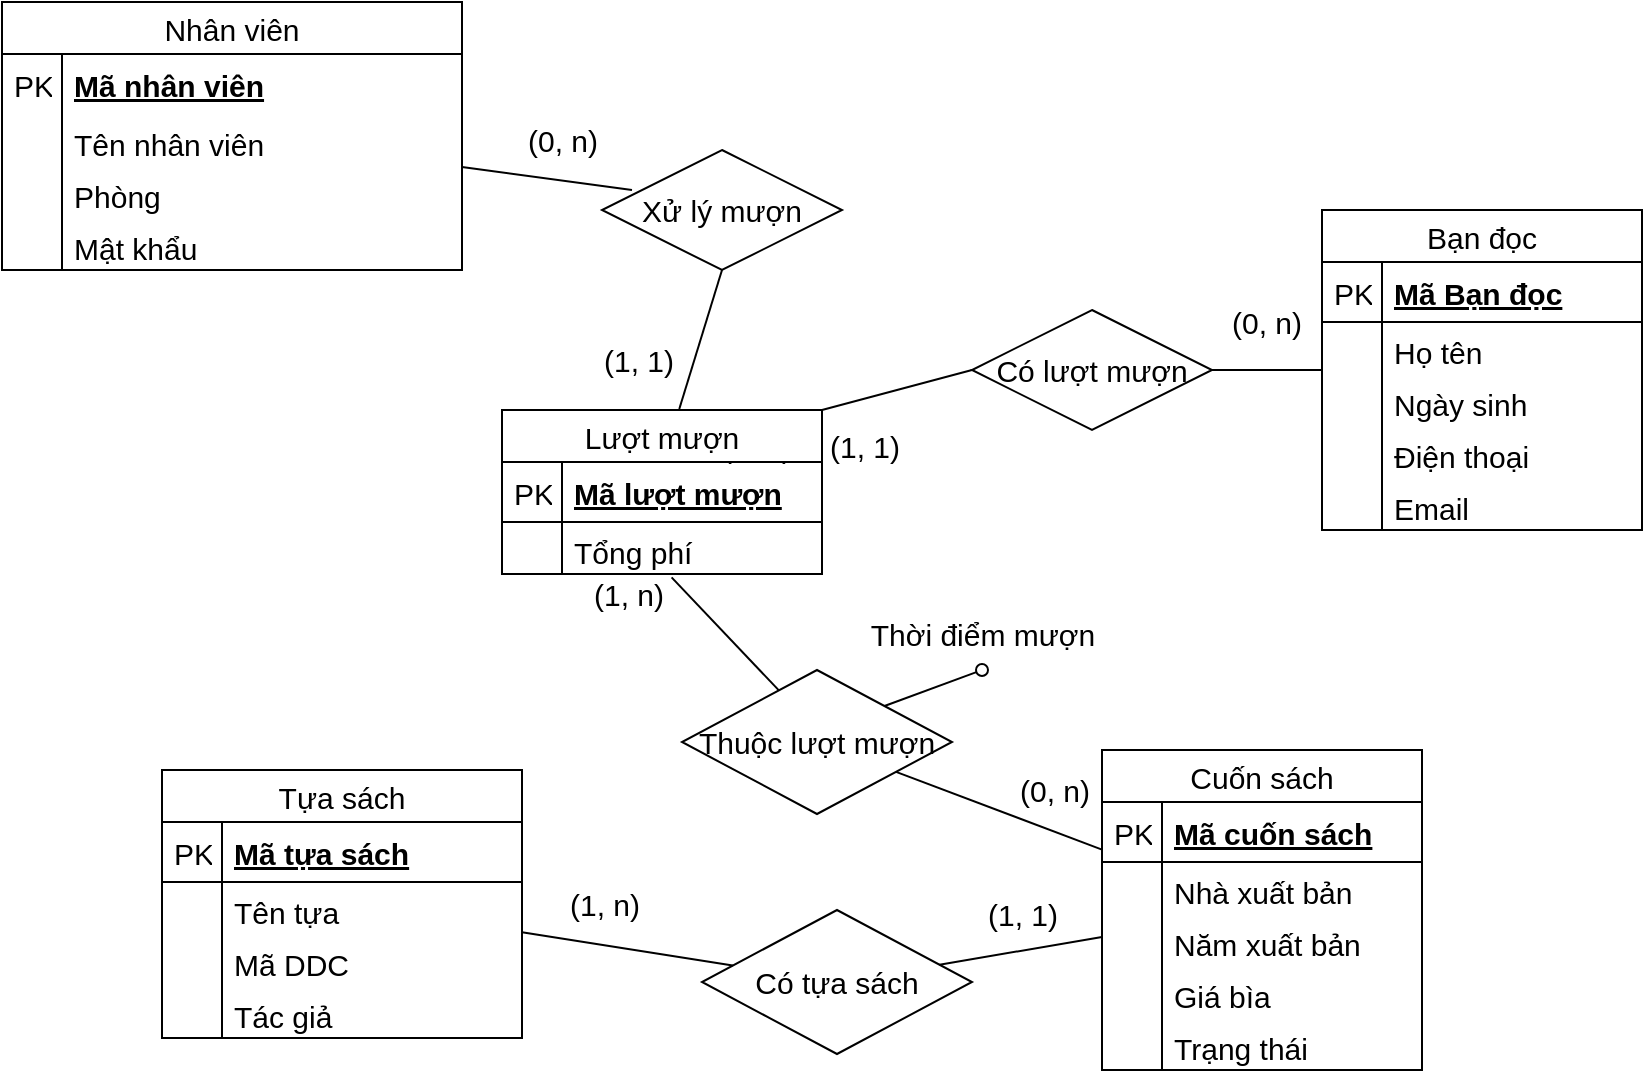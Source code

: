 <mxfile version="13.3.5" type="device"><diagram id="HHlqbG8ceWpFd1o2n3BA" name="Page-1"><mxGraphModel dx="1202" dy="540" grid="1" gridSize="10" guides="1" tooltips="1" connect="1" arrows="1" fold="1" page="1" pageScale="1" pageWidth="1169" pageHeight="827" math="0" shadow="0"><root><mxCell id="0"/><mxCell id="1" parent="0"/><mxCell id="lYgVMY5FFkpVkRePNECp-55" value="Xử lý mượn" style="shape=rhombus;perimeter=rhombusPerimeter;whiteSpace=wrap;html=1;align=center;fontSize=15;" parent="1" vertex="1"><mxGeometry x="430" y="250" width="120" height="60" as="geometry"/></mxCell><mxCell id="lYgVMY5FFkpVkRePNECp-61" value="" style="endArrow=none;html=1;rounded=0;entryX=0.125;entryY=0.333;entryDx=0;entryDy=0;fontSize=15;entryPerimeter=0;" parent="1" source="nHauQ73cU3vcLWpk7-e4-1" target="lYgVMY5FFkpVkRePNECp-55" edge="1"><mxGeometry relative="1" as="geometry"><mxPoint x="300" y="290" as="sourcePoint"/><mxPoint x="408" y="250" as="targetPoint"/></mxGeometry></mxCell><mxCell id="lYgVMY5FFkpVkRePNECp-64" value="(0, n)" style="edgeLabel;html=1;align=center;verticalAlign=middle;resizable=0;points=[];fontSize=15;" parent="lYgVMY5FFkpVkRePNECp-61" vertex="1" connectable="0"><mxGeometry x="-0.349" y="2" relative="1" as="geometry"><mxPoint x="21.65" y="-15.32" as="offset"/></mxGeometry></mxCell><mxCell id="lYgVMY5FFkpVkRePNECp-90" value="" style="endArrow=none;html=1;rounded=0;entryX=0.5;entryY=1;entryDx=0;entryDy=0;exitX=0.554;exitY=-0.006;exitDx=0;exitDy=0;exitPerimeter=0;fontSize=15;" parent="1" source="lYgVMY5FFkpVkRePNECp-81" target="lYgVMY5FFkpVkRePNECp-55" edge="1"><mxGeometry relative="1" as="geometry"><mxPoint x="320.0" y="347.844" as="sourcePoint"/><mxPoint x="480.16" y="430" as="targetPoint"/></mxGeometry></mxCell><mxCell id="lYgVMY5FFkpVkRePNECp-91" value="(1, 1)" style="edgeLabel;html=1;align=center;verticalAlign=middle;resizable=0;points=[];fontSize=15;" parent="lYgVMY5FFkpVkRePNECp-90" vertex="1" connectable="0"><mxGeometry x="-0.349" y="2" relative="1" as="geometry"><mxPoint x="-26.34" y="-2.12" as="offset"/></mxGeometry></mxCell><mxCell id="lYgVMY5FFkpVkRePNECp-95" value="Có lượt mượn" style="shape=rhombus;perimeter=rhombusPerimeter;whiteSpace=wrap;html=1;align=center;fontSize=15;" parent="1" vertex="1"><mxGeometry x="615" y="330.0" width="120" height="60" as="geometry"/></mxCell><mxCell id="lYgVMY5FFkpVkRePNECp-96" value="" style="endArrow=none;html=1;rounded=0;entryX=1;entryY=0.5;entryDx=0;entryDy=0;fontSize=15;" parent="1" source="nHauQ73cU3vcLWpk7-e4-24" target="lYgVMY5FFkpVkRePNECp-95" edge="1"><mxGeometry relative="1" as="geometry"><mxPoint x="878.08" y="300.14" as="sourcePoint"/><mxPoint x="628" y="222.16" as="targetPoint"/></mxGeometry></mxCell><mxCell id="lYgVMY5FFkpVkRePNECp-97" value="(0, n)" style="edgeLabel;html=1;align=center;verticalAlign=middle;resizable=0;points=[];fontSize=15;" parent="lYgVMY5FFkpVkRePNECp-96" vertex="1" connectable="0"><mxGeometry x="-0.349" y="2" relative="1" as="geometry"><mxPoint x="-10.48" y="-26.24" as="offset"/></mxGeometry></mxCell><mxCell id="lYgVMY5FFkpVkRePNECp-98" value="" style="endArrow=none;html=1;rounded=0;entryX=0;entryY=0.5;entryDx=0;entryDy=0;exitX=1;exitY=0;exitDx=0;exitDy=0;fontSize=15;" parent="1" source="lYgVMY5FFkpVkRePNECp-81" target="lYgVMY5FFkpVkRePNECp-95" edge="1"><mxGeometry relative="1" as="geometry"><mxPoint x="428.64" y="437.668" as="sourcePoint"/><mxPoint x="700.16" y="402.16" as="targetPoint"/></mxGeometry></mxCell><mxCell id="lYgVMY5FFkpVkRePNECp-99" value="(1, 1)" style="edgeLabel;html=1;align=center;verticalAlign=middle;resizable=0;points=[];fontSize=15;" parent="lYgVMY5FFkpVkRePNECp-98" vertex="1" connectable="0"><mxGeometry x="-0.349" y="2" relative="1" as="geometry"><mxPoint x="-57.57" y="25.86" as="offset"/></mxGeometry></mxCell><mxCell id="lYgVMY5FFkpVkRePNECp-127" value="(1, 1)" style="edgeLabel;html=1;align=center;verticalAlign=middle;resizable=0;points=[];fontSize=15;" parent="lYgVMY5FFkpVkRePNECp-98" vertex="1" connectable="0"><mxGeometry x="-0.255" y="1" relative="1" as="geometry"><mxPoint x="-6.77" y="25.78" as="offset"/></mxGeometry></mxCell><mxCell id="lYgVMY5FFkpVkRePNECp-100" value="Thuộc lượt mượn" style="shape=rhombus;perimeter=rhombusPerimeter;whiteSpace=wrap;html=1;align=center;fontSize=15;" parent="1" vertex="1"><mxGeometry x="470" y="510" width="135" height="72" as="geometry"/></mxCell><mxCell id="lYgVMY5FFkpVkRePNECp-101" value="" style="endArrow=none;html=1;rounded=0;entryX=0.358;entryY=0.14;entryDx=0;entryDy=0;exitX=0.53;exitY=1.066;exitDx=0;exitDy=0;fontSize=15;exitPerimeter=0;entryPerimeter=0;" parent="1" source="lYgVMY5FFkpVkRePNECp-86" target="lYgVMY5FFkpVkRePNECp-100" edge="1"><mxGeometry relative="1" as="geometry"><mxPoint x="389.84" y="440.004" as="sourcePoint"/><mxPoint x="608" y="492.16" as="targetPoint"/></mxGeometry></mxCell><mxCell id="lYgVMY5FFkpVkRePNECp-102" value="(1, n)" style="edgeLabel;html=1;align=center;verticalAlign=middle;resizable=0;points=[];fontSize=15;" parent="lYgVMY5FFkpVkRePNECp-101" vertex="1" connectable="0"><mxGeometry x="-0.349" y="2" relative="1" as="geometry"><mxPoint x="-41.21" y="-9.35" as="offset"/></mxGeometry></mxCell><mxCell id="lYgVMY5FFkpVkRePNECp-105" value="" style="endArrow=none;html=1;rounded=0;fontSize=15;" parent="1" source="nHauQ73cU3vcLWpk7-e4-10" target="lYgVMY5FFkpVkRePNECp-100" edge="1"><mxGeometry relative="1" as="geometry"><mxPoint x="660" y="640" as="sourcePoint"/><mxPoint x="630" y="476.0" as="targetPoint"/></mxGeometry></mxCell><mxCell id="lYgVMY5FFkpVkRePNECp-106" value="(0, n)" style="edgeLabel;html=1;align=center;verticalAlign=middle;resizable=0;points=[];fontSize=15;" parent="lYgVMY5FFkpVkRePNECp-105" vertex="1" connectable="0"><mxGeometry x="-0.349" y="2" relative="1" as="geometry"><mxPoint x="10.39" y="-19.36" as="offset"/></mxGeometry></mxCell><mxCell id="lYgVMY5FFkpVkRePNECp-107" value="" style="endArrow=none;html=1;startArrow=oval;startFill=0;fontSize=15;entryX=1;entryY=0;entryDx=0;entryDy=0;" parent="1" target="lYgVMY5FFkpVkRePNECp-100" edge="1"><mxGeometry width="50" height="50" relative="1" as="geometry"><mxPoint x="620" y="510" as="sourcePoint"/><mxPoint x="510" y="585" as="targetPoint"/></mxGeometry></mxCell><mxCell id="lYgVMY5FFkpVkRePNECp-108" value="Thời điểm mượn" style="edgeLabel;html=1;align=center;verticalAlign=middle;resizable=0;points=[];fontSize=15;" parent="lYgVMY5FFkpVkRePNECp-107" vertex="1" connectable="0"><mxGeometry x="-0.66" y="2" relative="1" as="geometry"><mxPoint x="7.33" y="-23.29" as="offset"/></mxGeometry></mxCell><mxCell id="lYgVMY5FFkpVkRePNECp-81" value="Lượt mượn" style="swimlane;fontStyle=0;childLayout=stackLayout;horizontal=1;startSize=26;horizontalStack=0;resizeParent=1;resizeParentMax=0;resizeLast=0;collapsible=1;marginBottom=0;align=center;fontSize=15;" parent="1" vertex="1"><mxGeometry x="380" y="380" width="160" height="82" as="geometry"><mxRectangle x="330" y="120" width="70" height="26" as="alternateBounds"/></mxGeometry></mxCell><mxCell id="lYgVMY5FFkpVkRePNECp-82" value="Mã lượt mượn" style="shape=partialRectangle;top=0;left=0;right=0;bottom=1;align=left;verticalAlign=middle;fillColor=none;spacingLeft=34;spacingRight=4;overflow=hidden;rotatable=0;points=[[0,0.5],[1,0.5]];portConstraint=eastwest;dropTarget=0;fontStyle=5;fontSize=15;" parent="lYgVMY5FFkpVkRePNECp-81" vertex="1"><mxGeometry y="26" width="160" height="30" as="geometry"/></mxCell><mxCell id="lYgVMY5FFkpVkRePNECp-83" value="PK" style="shape=partialRectangle;top=0;left=0;bottom=0;fillColor=none;align=left;verticalAlign=middle;spacingLeft=4;spacingRight=4;overflow=hidden;rotatable=0;points=[];portConstraint=eastwest;part=1;fontSize=15;" parent="lYgVMY5FFkpVkRePNECp-82" vertex="1" connectable="0"><mxGeometry width="30" height="30" as="geometry"/></mxCell><mxCell id="lYgVMY5FFkpVkRePNECp-86" value="Tổng phí" style="shape=partialRectangle;top=0;left=0;right=0;bottom=0;align=left;verticalAlign=top;fillColor=none;spacingLeft=34;spacingRight=4;overflow=hidden;rotatable=0;points=[[0,0.5],[1,0.5]];portConstraint=eastwest;dropTarget=0;fontSize=15;" parent="lYgVMY5FFkpVkRePNECp-81" vertex="1"><mxGeometry y="56" width="160" height="26" as="geometry"/></mxCell><mxCell id="lYgVMY5FFkpVkRePNECp-87" value="" style="shape=partialRectangle;top=0;left=0;bottom=0;fillColor=none;align=left;verticalAlign=top;spacingLeft=4;spacingRight=4;overflow=hidden;rotatable=0;points=[];portConstraint=eastwest;part=1;fontSize=15;" parent="lYgVMY5FFkpVkRePNECp-86" vertex="1" connectable="0"><mxGeometry width="30" height="26" as="geometry"/></mxCell><mxCell id="nHauQ73cU3vcLWpk7-e4-1" value="Nhân viên" style="swimlane;fontStyle=0;childLayout=stackLayout;horizontal=1;startSize=26;horizontalStack=0;resizeParent=1;resizeParentMax=0;resizeLast=0;collapsible=1;marginBottom=0;align=center;fontSize=15;" vertex="1" parent="1"><mxGeometry x="130" y="176" width="230" height="134" as="geometry"><mxRectangle x="330" y="120" width="70" height="26" as="alternateBounds"/></mxGeometry></mxCell><mxCell id="nHauQ73cU3vcLWpk7-e4-2" value="Mã nhân viên" style="shape=partialRectangle;top=0;left=0;right=0;bottom=0;align=left;verticalAlign=middle;fillColor=none;spacingLeft=34;spacingRight=4;overflow=hidden;rotatable=0;points=[[0,0.5],[1,0.5]];portConstraint=eastwest;dropTarget=0;fontStyle=5;fontSize=15;" vertex="1" parent="nHauQ73cU3vcLWpk7-e4-1"><mxGeometry y="26" width="230" height="30" as="geometry"/></mxCell><mxCell id="nHauQ73cU3vcLWpk7-e4-3" value="PK" style="shape=partialRectangle;top=0;left=0;bottom=0;fillColor=none;align=left;verticalAlign=middle;spacingLeft=4;spacingRight=4;overflow=hidden;rotatable=0;points=[];portConstraint=eastwest;part=1;fontSize=15;" vertex="1" connectable="0" parent="nHauQ73cU3vcLWpk7-e4-2"><mxGeometry width="30" height="30" as="geometry"/></mxCell><mxCell id="nHauQ73cU3vcLWpk7-e4-4" value="Tên nhân viên" style="shape=partialRectangle;top=0;left=0;right=0;bottom=0;align=left;verticalAlign=top;fillColor=none;spacingLeft=34;spacingRight=4;overflow=hidden;rotatable=0;points=[[0,0.5],[1,0.5]];portConstraint=eastwest;dropTarget=0;fontSize=15;" vertex="1" parent="nHauQ73cU3vcLWpk7-e4-1"><mxGeometry y="56" width="230" height="26" as="geometry"/></mxCell><mxCell id="nHauQ73cU3vcLWpk7-e4-5" value="" style="shape=partialRectangle;top=0;left=0;bottom=0;fillColor=none;align=left;verticalAlign=top;spacingLeft=4;spacingRight=4;overflow=hidden;rotatable=0;points=[];portConstraint=eastwest;part=1;fontSize=15;" vertex="1" connectable="0" parent="nHauQ73cU3vcLWpk7-e4-4"><mxGeometry width="30" height="26" as="geometry"/></mxCell><mxCell id="nHauQ73cU3vcLWpk7-e4-6" value="Phòng" style="shape=partialRectangle;top=0;left=0;right=0;bottom=0;align=left;verticalAlign=top;fillColor=none;spacingLeft=34;spacingRight=4;overflow=hidden;rotatable=0;points=[[0,0.5],[1,0.5]];portConstraint=eastwest;dropTarget=0;fontSize=15;" vertex="1" parent="nHauQ73cU3vcLWpk7-e4-1"><mxGeometry y="82" width="230" height="26" as="geometry"/></mxCell><mxCell id="nHauQ73cU3vcLWpk7-e4-7" value="" style="shape=partialRectangle;top=0;left=0;bottom=0;fillColor=none;align=left;verticalAlign=top;spacingLeft=4;spacingRight=4;overflow=hidden;rotatable=0;points=[];portConstraint=eastwest;part=1;fontSize=15;" vertex="1" connectable="0" parent="nHauQ73cU3vcLWpk7-e4-6"><mxGeometry width="30" height="26" as="geometry"/></mxCell><mxCell id="nHauQ73cU3vcLWpk7-e4-8" value="Mật khẩu" style="shape=partialRectangle;top=0;left=0;right=0;bottom=0;align=left;verticalAlign=top;fillColor=none;spacingLeft=34;spacingRight=4;overflow=hidden;rotatable=0;points=[[0,0.5],[1,0.5]];portConstraint=eastwest;dropTarget=0;fontSize=15;" vertex="1" parent="nHauQ73cU3vcLWpk7-e4-1"><mxGeometry y="108" width="230" height="26" as="geometry"/></mxCell><mxCell id="nHauQ73cU3vcLWpk7-e4-9" value="" style="shape=partialRectangle;top=0;left=0;bottom=0;fillColor=none;align=left;verticalAlign=top;spacingLeft=4;spacingRight=4;overflow=hidden;rotatable=0;points=[];portConstraint=eastwest;part=1;fontSize=15;" vertex="1" connectable="0" parent="nHauQ73cU3vcLWpk7-e4-8"><mxGeometry width="30" height="26" as="geometry"/></mxCell><mxCell id="nHauQ73cU3vcLWpk7-e4-10" value="Cuốn sách" style="swimlane;fontStyle=0;childLayout=stackLayout;horizontal=1;startSize=26;horizontalStack=0;resizeParent=1;resizeParentMax=0;resizeLast=0;collapsible=1;marginBottom=0;align=center;fontSize=15;" vertex="1" parent="1"><mxGeometry x="680" y="550" width="160" height="160" as="geometry"><mxRectangle x="330" y="120" width="70" height="26" as="alternateBounds"/></mxGeometry></mxCell><mxCell id="nHauQ73cU3vcLWpk7-e4-11" value="Mã cuốn sách" style="shape=partialRectangle;top=0;left=0;right=0;bottom=1;align=left;verticalAlign=middle;fillColor=none;spacingLeft=34;spacingRight=4;overflow=hidden;rotatable=0;points=[[0,0.5],[1,0.5]];portConstraint=eastwest;dropTarget=0;fontStyle=5;fontSize=15;" vertex="1" parent="nHauQ73cU3vcLWpk7-e4-10"><mxGeometry y="26" width="160" height="30" as="geometry"/></mxCell><mxCell id="nHauQ73cU3vcLWpk7-e4-12" value="PK" style="shape=partialRectangle;top=0;left=0;bottom=0;fillColor=none;align=left;verticalAlign=middle;spacingLeft=4;spacingRight=4;overflow=hidden;rotatable=0;points=[];portConstraint=eastwest;part=1;fontSize=15;" vertex="1" connectable="0" parent="nHauQ73cU3vcLWpk7-e4-11"><mxGeometry width="30" height="30" as="geometry"/></mxCell><mxCell id="nHauQ73cU3vcLWpk7-e4-15" value="Nhà xuất bản" style="shape=partialRectangle;top=0;left=0;right=0;bottom=0;align=left;verticalAlign=top;fillColor=none;spacingLeft=34;spacingRight=4;overflow=hidden;rotatable=0;points=[[0,0.5],[1,0.5]];portConstraint=eastwest;dropTarget=0;fontSize=15;" vertex="1" parent="nHauQ73cU3vcLWpk7-e4-10"><mxGeometry y="56" width="160" height="26" as="geometry"/></mxCell><mxCell id="nHauQ73cU3vcLWpk7-e4-16" value="" style="shape=partialRectangle;top=0;left=0;bottom=0;fillColor=none;align=left;verticalAlign=top;spacingLeft=4;spacingRight=4;overflow=hidden;rotatable=0;points=[];portConstraint=eastwest;part=1;fontSize=15;" vertex="1" connectable="0" parent="nHauQ73cU3vcLWpk7-e4-15"><mxGeometry width="30" height="26" as="geometry"/></mxCell><mxCell id="nHauQ73cU3vcLWpk7-e4-17" value="Năm xuất bản" style="shape=partialRectangle;top=0;left=0;right=0;bottom=0;align=left;verticalAlign=top;fillColor=none;spacingLeft=34;spacingRight=4;overflow=hidden;rotatable=0;points=[[0,0.5],[1,0.5]];portConstraint=eastwest;dropTarget=0;fontSize=15;" vertex="1" parent="nHauQ73cU3vcLWpk7-e4-10"><mxGeometry y="82" width="160" height="26" as="geometry"/></mxCell><mxCell id="nHauQ73cU3vcLWpk7-e4-18" value="" style="shape=partialRectangle;top=0;left=0;bottom=0;fillColor=none;align=left;verticalAlign=top;spacingLeft=4;spacingRight=4;overflow=hidden;rotatable=0;points=[];portConstraint=eastwest;part=1;fontSize=15;" vertex="1" connectable="0" parent="nHauQ73cU3vcLWpk7-e4-17"><mxGeometry width="30" height="26" as="geometry"/></mxCell><mxCell id="nHauQ73cU3vcLWpk7-e4-19" value="Giá bìa" style="shape=partialRectangle;top=0;left=0;right=0;bottom=0;align=left;verticalAlign=top;fillColor=none;spacingLeft=34;spacingRight=4;overflow=hidden;rotatable=0;points=[[0,0.5],[1,0.5]];portConstraint=eastwest;dropTarget=0;fontSize=15;" vertex="1" parent="nHauQ73cU3vcLWpk7-e4-10"><mxGeometry y="108" width="160" height="26" as="geometry"/></mxCell><mxCell id="nHauQ73cU3vcLWpk7-e4-20" value="" style="shape=partialRectangle;top=0;left=0;bottom=0;fillColor=none;align=left;verticalAlign=top;spacingLeft=4;spacingRight=4;overflow=hidden;rotatable=0;points=[];portConstraint=eastwest;part=1;fontSize=15;" vertex="1" connectable="0" parent="nHauQ73cU3vcLWpk7-e4-19"><mxGeometry width="30" height="26" as="geometry"/></mxCell><mxCell id="nHauQ73cU3vcLWpk7-e4-21" value="Trạng thái" style="shape=partialRectangle;top=0;left=0;right=0;bottom=0;align=left;verticalAlign=top;fillColor=none;spacingLeft=34;spacingRight=4;overflow=hidden;rotatable=0;points=[[0,0.5],[1,0.5]];portConstraint=eastwest;dropTarget=0;fontSize=15;" vertex="1" parent="nHauQ73cU3vcLWpk7-e4-10"><mxGeometry y="134" width="160" height="26" as="geometry"/></mxCell><mxCell id="nHauQ73cU3vcLWpk7-e4-22" value="" style="shape=partialRectangle;top=0;left=0;bottom=0;fillColor=none;align=left;verticalAlign=top;spacingLeft=4;spacingRight=4;overflow=hidden;rotatable=0;points=[];portConstraint=eastwest;part=1;fontSize=15;" vertex="1" connectable="0" parent="nHauQ73cU3vcLWpk7-e4-21"><mxGeometry width="30" height="26" as="geometry"/></mxCell><mxCell id="nHauQ73cU3vcLWpk7-e4-44" value="Có tựa sách" style="shape=rhombus;perimeter=rhombusPerimeter;whiteSpace=wrap;html=1;align=center;fontSize=15;" vertex="1" parent="1"><mxGeometry x="480" y="630" width="135" height="72" as="geometry"/></mxCell><mxCell id="nHauQ73cU3vcLWpk7-e4-45" value="" style="endArrow=none;html=1;rounded=0;fontSize=15;" edge="1" parent="1" source="nHauQ73cU3vcLWpk7-e4-10" target="nHauQ73cU3vcLWpk7-e4-44"><mxGeometry relative="1" as="geometry"><mxPoint x="680" y="669.521" as="sourcePoint"/><mxPoint x="569.825" y="644.47" as="targetPoint"/></mxGeometry></mxCell><mxCell id="nHauQ73cU3vcLWpk7-e4-46" value="(1, 1)" style="edgeLabel;html=1;align=center;verticalAlign=middle;resizable=0;points=[];fontSize=15;" vertex="1" connectable="0" parent="nHauQ73cU3vcLWpk7-e4-45"><mxGeometry x="-0.349" y="2" relative="1" as="geometry"><mxPoint x="-14.04" y="-17.98" as="offset"/></mxGeometry></mxCell><mxCell id="nHauQ73cU3vcLWpk7-e4-47" value="" style="endArrow=none;html=1;rounded=0;fontSize=15;" edge="1" parent="1" source="nHauQ73cU3vcLWpk7-e4-44" target="nHauQ73cU3vcLWpk7-e4-35"><mxGeometry relative="1" as="geometry"><mxPoint x="530.64" y="710.003" as="sourcePoint"/><mxPoint x="449.368" y="723.771" as="targetPoint"/></mxGeometry></mxCell><mxCell id="nHauQ73cU3vcLWpk7-e4-48" value="(1, n)" style="edgeLabel;html=1;align=center;verticalAlign=middle;resizable=0;points=[];fontSize=15;" vertex="1" connectable="0" parent="nHauQ73cU3vcLWpk7-e4-47"><mxGeometry x="-0.349" y="2" relative="1" as="geometry"><mxPoint x="-30.51" y="-27.32" as="offset"/></mxGeometry></mxCell><mxCell id="nHauQ73cU3vcLWpk7-e4-35" value="Tựa sách" style="swimlane;fontStyle=0;childLayout=stackLayout;horizontal=1;startSize=26;horizontalStack=0;resizeParent=1;resizeParentMax=0;resizeLast=0;collapsible=1;marginBottom=0;align=center;fontSize=15;" vertex="1" parent="1"><mxGeometry x="210" y="560" width="180" height="134" as="geometry"><mxRectangle x="330" y="120" width="70" height="26" as="alternateBounds"/></mxGeometry></mxCell><mxCell id="nHauQ73cU3vcLWpk7-e4-36" value="Mã tựa sách" style="shape=partialRectangle;top=0;left=0;right=0;bottom=1;align=left;verticalAlign=middle;fillColor=none;spacingLeft=34;spacingRight=4;overflow=hidden;rotatable=0;points=[[0,0.5],[1,0.5]];portConstraint=eastwest;dropTarget=0;fontStyle=5;fontSize=15;" vertex="1" parent="nHauQ73cU3vcLWpk7-e4-35"><mxGeometry y="26" width="180" height="30" as="geometry"/></mxCell><mxCell id="nHauQ73cU3vcLWpk7-e4-37" value="PK" style="shape=partialRectangle;top=0;left=0;bottom=0;fillColor=none;align=left;verticalAlign=middle;spacingLeft=4;spacingRight=4;overflow=hidden;rotatable=0;points=[];portConstraint=eastwest;part=1;fontSize=15;" vertex="1" connectable="0" parent="nHauQ73cU3vcLWpk7-e4-36"><mxGeometry width="30" height="30" as="geometry"/></mxCell><mxCell id="nHauQ73cU3vcLWpk7-e4-38" value="Tên tựa" style="shape=partialRectangle;top=0;left=0;right=0;bottom=0;align=left;verticalAlign=top;fillColor=none;spacingLeft=34;spacingRight=4;overflow=hidden;rotatable=0;points=[[0,0.5],[1,0.5]];portConstraint=eastwest;dropTarget=0;fontSize=15;" vertex="1" parent="nHauQ73cU3vcLWpk7-e4-35"><mxGeometry y="56" width="180" height="26" as="geometry"/></mxCell><mxCell id="nHauQ73cU3vcLWpk7-e4-39" value="" style="shape=partialRectangle;top=0;left=0;bottom=0;fillColor=none;align=left;verticalAlign=top;spacingLeft=4;spacingRight=4;overflow=hidden;rotatable=0;points=[];portConstraint=eastwest;part=1;fontSize=15;" vertex="1" connectable="0" parent="nHauQ73cU3vcLWpk7-e4-38"><mxGeometry width="30" height="26" as="geometry"/></mxCell><mxCell id="nHauQ73cU3vcLWpk7-e4-40" value="Mã DDC" style="shape=partialRectangle;top=0;left=0;right=0;bottom=0;align=left;verticalAlign=top;fillColor=none;spacingLeft=34;spacingRight=4;overflow=hidden;rotatable=0;points=[[0,0.5],[1,0.5]];portConstraint=eastwest;dropTarget=0;fontSize=15;" vertex="1" parent="nHauQ73cU3vcLWpk7-e4-35"><mxGeometry y="82" width="180" height="26" as="geometry"/></mxCell><mxCell id="nHauQ73cU3vcLWpk7-e4-41" value="" style="shape=partialRectangle;top=0;left=0;bottom=0;fillColor=none;align=left;verticalAlign=top;spacingLeft=4;spacingRight=4;overflow=hidden;rotatable=0;points=[];portConstraint=eastwest;part=1;fontSize=15;" vertex="1" connectable="0" parent="nHauQ73cU3vcLWpk7-e4-40"><mxGeometry width="30" height="26" as="geometry"/></mxCell><mxCell id="nHauQ73cU3vcLWpk7-e4-42" value="Tác giả" style="shape=partialRectangle;top=0;left=0;right=0;bottom=0;align=left;verticalAlign=top;fillColor=none;spacingLeft=34;spacingRight=4;overflow=hidden;rotatable=0;points=[[0,0.5],[1,0.5]];portConstraint=eastwest;dropTarget=0;fontSize=15;" vertex="1" parent="nHauQ73cU3vcLWpk7-e4-35"><mxGeometry y="108" width="180" height="26" as="geometry"/></mxCell><mxCell id="nHauQ73cU3vcLWpk7-e4-43" value="" style="shape=partialRectangle;top=0;left=0;bottom=0;fillColor=none;align=left;verticalAlign=top;spacingLeft=4;spacingRight=4;overflow=hidden;rotatable=0;points=[];portConstraint=eastwest;part=1;fontSize=15;" vertex="1" connectable="0" parent="nHauQ73cU3vcLWpk7-e4-42"><mxGeometry width="30" height="26" as="geometry"/></mxCell><mxCell id="nHauQ73cU3vcLWpk7-e4-24" value="Bạn đọc" style="swimlane;fontStyle=0;childLayout=stackLayout;horizontal=1;startSize=26;horizontalStack=0;resizeParent=1;resizeParentMax=0;resizeLast=0;collapsible=1;marginBottom=0;align=center;fontSize=15;" vertex="1" parent="1"><mxGeometry x="790" y="280" width="160" height="160" as="geometry"><mxRectangle x="330" y="120" width="70" height="26" as="alternateBounds"/></mxGeometry></mxCell><mxCell id="nHauQ73cU3vcLWpk7-e4-25" value="Mã Bạn đọc" style="shape=partialRectangle;top=0;left=0;right=0;bottom=1;align=left;verticalAlign=middle;fillColor=none;spacingLeft=34;spacingRight=4;overflow=hidden;rotatable=0;points=[[0,0.5],[1,0.5]];portConstraint=eastwest;dropTarget=0;fontStyle=5;fontSize=15;" vertex="1" parent="nHauQ73cU3vcLWpk7-e4-24"><mxGeometry y="26" width="160" height="30" as="geometry"/></mxCell><mxCell id="nHauQ73cU3vcLWpk7-e4-26" value="PK" style="shape=partialRectangle;top=0;left=0;bottom=0;fillColor=none;align=left;verticalAlign=middle;spacingLeft=4;spacingRight=4;overflow=hidden;rotatable=0;points=[];portConstraint=eastwest;part=1;fontSize=15;" vertex="1" connectable="0" parent="nHauQ73cU3vcLWpk7-e4-25"><mxGeometry width="30" height="30" as="geometry"/></mxCell><mxCell id="nHauQ73cU3vcLWpk7-e4-27" value="Họ tên" style="shape=partialRectangle;top=0;left=0;right=0;bottom=0;align=left;verticalAlign=top;fillColor=none;spacingLeft=34;spacingRight=4;overflow=hidden;rotatable=0;points=[[0,0.5],[1,0.5]];portConstraint=eastwest;dropTarget=0;fontSize=15;" vertex="1" parent="nHauQ73cU3vcLWpk7-e4-24"><mxGeometry y="56" width="160" height="26" as="geometry"/></mxCell><mxCell id="nHauQ73cU3vcLWpk7-e4-28" value="" style="shape=partialRectangle;top=0;left=0;bottom=0;fillColor=none;align=left;verticalAlign=top;spacingLeft=4;spacingRight=4;overflow=hidden;rotatable=0;points=[];portConstraint=eastwest;part=1;fontSize=15;" vertex="1" connectable="0" parent="nHauQ73cU3vcLWpk7-e4-27"><mxGeometry width="30" height="26" as="geometry"/></mxCell><mxCell id="nHauQ73cU3vcLWpk7-e4-29" value="Ngày sinh" style="shape=partialRectangle;top=0;left=0;right=0;bottom=0;align=left;verticalAlign=top;fillColor=none;spacingLeft=34;spacingRight=4;overflow=hidden;rotatable=0;points=[[0,0.5],[1,0.5]];portConstraint=eastwest;dropTarget=0;fontSize=15;" vertex="1" parent="nHauQ73cU3vcLWpk7-e4-24"><mxGeometry y="82" width="160" height="26" as="geometry"/></mxCell><mxCell id="nHauQ73cU3vcLWpk7-e4-30" value="" style="shape=partialRectangle;top=0;left=0;bottom=0;fillColor=none;align=left;verticalAlign=top;spacingLeft=4;spacingRight=4;overflow=hidden;rotatable=0;points=[];portConstraint=eastwest;part=1;fontSize=15;" vertex="1" connectable="0" parent="nHauQ73cU3vcLWpk7-e4-29"><mxGeometry width="30" height="26" as="geometry"/></mxCell><mxCell id="nHauQ73cU3vcLWpk7-e4-31" value="Điện thoại" style="shape=partialRectangle;top=0;left=0;right=0;bottom=0;align=left;verticalAlign=top;fillColor=none;spacingLeft=34;spacingRight=4;overflow=hidden;rotatable=0;points=[[0,0.5],[1,0.5]];portConstraint=eastwest;dropTarget=0;fontSize=15;" vertex="1" parent="nHauQ73cU3vcLWpk7-e4-24"><mxGeometry y="108" width="160" height="26" as="geometry"/></mxCell><mxCell id="nHauQ73cU3vcLWpk7-e4-32" value="" style="shape=partialRectangle;top=0;left=0;bottom=0;fillColor=none;align=left;verticalAlign=top;spacingLeft=4;spacingRight=4;overflow=hidden;rotatable=0;points=[];portConstraint=eastwest;part=1;fontSize=15;" vertex="1" connectable="0" parent="nHauQ73cU3vcLWpk7-e4-31"><mxGeometry width="30" height="26" as="geometry"/></mxCell><mxCell id="nHauQ73cU3vcLWpk7-e4-33" value="Email" style="shape=partialRectangle;top=0;left=0;right=0;bottom=0;align=left;verticalAlign=top;fillColor=none;spacingLeft=34;spacingRight=4;overflow=hidden;rotatable=0;points=[[0,0.5],[1,0.5]];portConstraint=eastwest;dropTarget=0;fontSize=15;" vertex="1" parent="nHauQ73cU3vcLWpk7-e4-24"><mxGeometry y="134" width="160" height="26" as="geometry"/></mxCell><mxCell id="nHauQ73cU3vcLWpk7-e4-34" value="" style="shape=partialRectangle;top=0;left=0;bottom=0;fillColor=none;align=left;verticalAlign=top;spacingLeft=4;spacingRight=4;overflow=hidden;rotatable=0;points=[];portConstraint=eastwest;part=1;fontSize=15;" vertex="1" connectable="0" parent="nHauQ73cU3vcLWpk7-e4-33"><mxGeometry width="30" height="26" as="geometry"/></mxCell></root></mxGraphModel></diagram></mxfile>